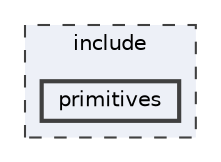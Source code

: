 digraph "include/primitives"
{
 // LATEX_PDF_SIZE
  bgcolor="transparent";
  edge [fontname=Helvetica,fontsize=10,labelfontname=Helvetica,labelfontsize=10];
  node [fontname=Helvetica,fontsize=10,shape=box,height=0.2,width=0.4];
  compound=true
  subgraph clusterdir_d44c64559bbebec7f509842c48db8b23 {
    graph [ bgcolor="#edf0f7", pencolor="grey25", label="include", fontname=Helvetica,fontsize=10 style="filled,dashed", URL="dir_d44c64559bbebec7f509842c48db8b23.html",tooltip=""]
  dir_fd4d8f4611cba400d56daa73e6003af6 [label="primitives", fillcolor="#edf0f7", color="grey25", style="filled,bold", URL="dir_fd4d8f4611cba400d56daa73e6003af6.html",tooltip=""];
  }
}

